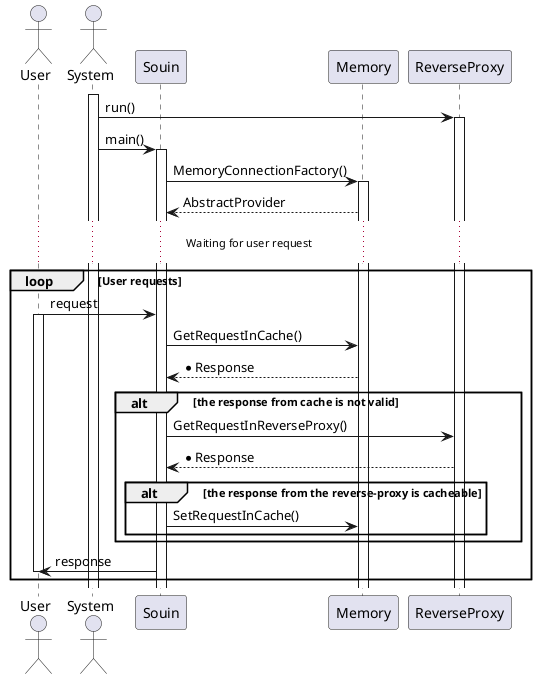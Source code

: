 @startuml
actor User
actor System
activate System
participant Souin
participant Memory
participant ReverseProxy
System -> ReverseProxy ++ : run()
System -> Souin ++ : main()
Souin -> Memory ++ : MemoryConnectionFactory()
Souin <-- Memory : AbstractProvider
... Waiting for user request ...
loop User requests
  User -> Souin : request
  activate User
  Souin -> Memory: GetRequestInCache()
  Souin <-- Memory: *Response
  alt the response from cache is not valid
    Souin -> ReverseProxy: GetRequestInReverseProxy()
    Souin <-- ReverseProxy: *Response
    alt the response from the reverse-proxy is cacheable
      Souin -> Memory: SetRequestInCache()
    end
  end
Souin -> User : response
deactivate User
end
@enduml
